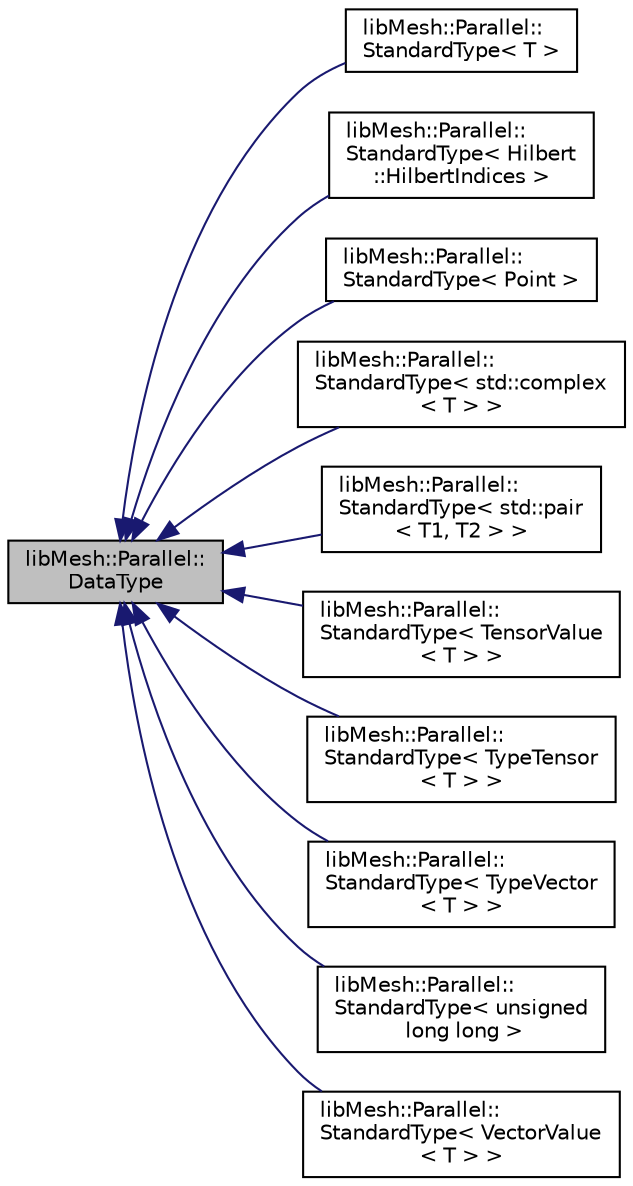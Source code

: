digraph "libMesh::Parallel::DataType"
{
  edge [fontname="Helvetica",fontsize="10",labelfontname="Helvetica",labelfontsize="10"];
  node [fontname="Helvetica",fontsize="10",shape=record];
  rankdir="LR";
  Node1 [label="libMesh::Parallel::\lDataType",height=0.2,width=0.4,color="black", fillcolor="grey75", style="filled", fontcolor="black"];
  Node1 -> Node2 [dir="back",color="midnightblue",fontsize="10",style="solid",fontname="Helvetica"];
  Node2 [label="libMesh::Parallel::\lStandardType\< T \>",height=0.2,width=0.4,color="black", fillcolor="white", style="filled",URL="$classlibMesh_1_1Parallel_1_1StandardType.html"];
  Node1 -> Node3 [dir="back",color="midnightblue",fontsize="10",style="solid",fontname="Helvetica"];
  Node3 [label="libMesh::Parallel::\lStandardType\< Hilbert\l::HilbertIndices \>",height=0.2,width=0.4,color="black", fillcolor="white", style="filled",URL="$classlibMesh_1_1Parallel_1_1StandardType_3_01Hilbert_1_1HilbertIndices_01_4.html"];
  Node1 -> Node4 [dir="back",color="midnightblue",fontsize="10",style="solid",fontname="Helvetica"];
  Node4 [label="libMesh::Parallel::\lStandardType\< Point \>",height=0.2,width=0.4,color="black", fillcolor="white", style="filled",URL="$classlibMesh_1_1Parallel_1_1StandardType_3_01Point_01_4.html"];
  Node1 -> Node5 [dir="back",color="midnightblue",fontsize="10",style="solid",fontname="Helvetica"];
  Node5 [label="libMesh::Parallel::\lStandardType\< std::complex\l\< T \> \>",height=0.2,width=0.4,color="black", fillcolor="white", style="filled",URL="$classlibMesh_1_1Parallel_1_1StandardType_3_01std_1_1complex_3_01T_01_4_01_4.html"];
  Node1 -> Node6 [dir="back",color="midnightblue",fontsize="10",style="solid",fontname="Helvetica"];
  Node6 [label="libMesh::Parallel::\lStandardType\< std::pair\l\< T1, T2 \> \>",height=0.2,width=0.4,color="black", fillcolor="white", style="filled",URL="$classlibMesh_1_1Parallel_1_1StandardType_3_01std_1_1pair_3_01T1_00_01T2_01_4_01_4.html"];
  Node1 -> Node7 [dir="back",color="midnightblue",fontsize="10",style="solid",fontname="Helvetica"];
  Node7 [label="libMesh::Parallel::\lStandardType\< TensorValue\l\< T \> \>",height=0.2,width=0.4,color="black", fillcolor="white", style="filled",URL="$classlibMesh_1_1Parallel_1_1StandardType_3_01TensorValue_3_01T_01_4_01_4.html"];
  Node1 -> Node8 [dir="back",color="midnightblue",fontsize="10",style="solid",fontname="Helvetica"];
  Node8 [label="libMesh::Parallel::\lStandardType\< TypeTensor\l\< T \> \>",height=0.2,width=0.4,color="black", fillcolor="white", style="filled",URL="$classlibMesh_1_1Parallel_1_1StandardType_3_01TypeTensor_3_01T_01_4_01_4.html"];
  Node1 -> Node9 [dir="back",color="midnightblue",fontsize="10",style="solid",fontname="Helvetica"];
  Node9 [label="libMesh::Parallel::\lStandardType\< TypeVector\l\< T \> \>",height=0.2,width=0.4,color="black", fillcolor="white", style="filled",URL="$classlibMesh_1_1Parallel_1_1StandardType_3_01TypeVector_3_01T_01_4_01_4.html"];
  Node1 -> Node10 [dir="back",color="midnightblue",fontsize="10",style="solid",fontname="Helvetica"];
  Node10 [label="libMesh::Parallel::\lStandardType\< unsigned\l long long \>",height=0.2,width=0.4,color="black", fillcolor="white", style="filled",URL="$classlibMesh_1_1Parallel_1_1StandardType_3_01unsigned_01long_01long_01_4.html"];
  Node1 -> Node11 [dir="back",color="midnightblue",fontsize="10",style="solid",fontname="Helvetica"];
  Node11 [label="libMesh::Parallel::\lStandardType\< VectorValue\l\< T \> \>",height=0.2,width=0.4,color="black", fillcolor="white", style="filled",URL="$classlibMesh_1_1Parallel_1_1StandardType_3_01VectorValue_3_01T_01_4_01_4.html"];
}
